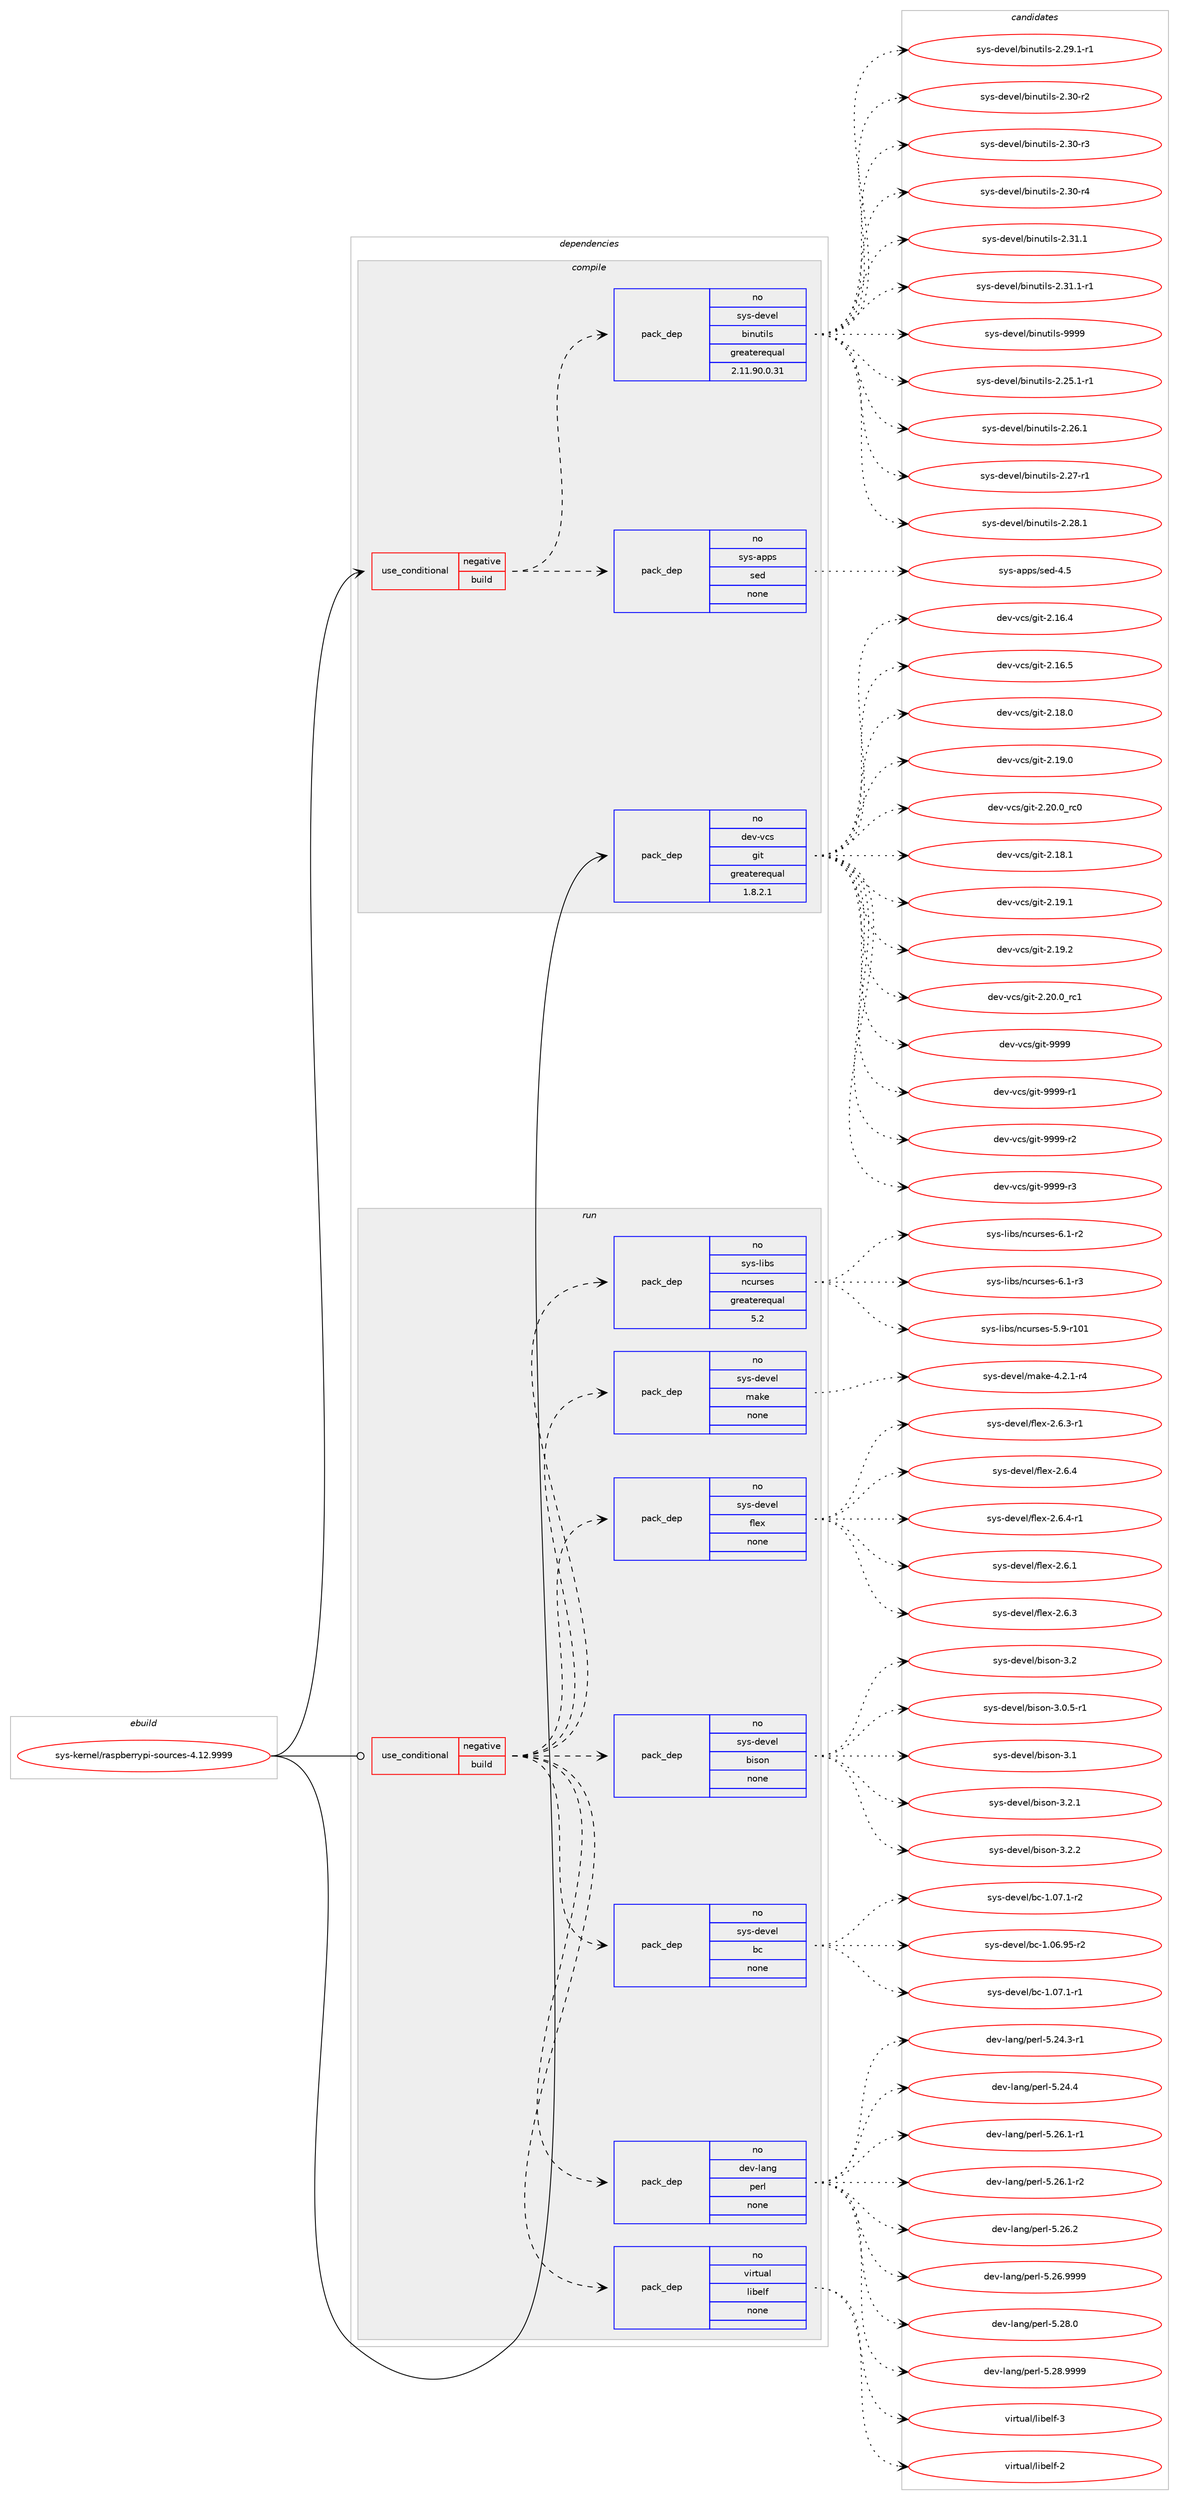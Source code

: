 digraph prolog {

# *************
# Graph options
# *************

newrank=true;
concentrate=true;
compound=true;
graph [rankdir=LR,fontname=Helvetica,fontsize=10,ranksep=1.5];#, ranksep=2.5, nodesep=0.2];
edge  [arrowhead=vee];
node  [fontname=Helvetica,fontsize=10];

# **********
# The ebuild
# **********

subgraph cluster_leftcol {
color=gray;
rank=same;
label=<<i>ebuild</i>>;
id [label="sys-kernel/raspberrypi-sources-4.12.9999", color=red, width=4, href="../sys-kernel/raspberrypi-sources-4.12.9999.svg"];
}

# ****************
# The dependencies
# ****************

subgraph cluster_midcol {
color=gray;
label=<<i>dependencies</i>>;
subgraph cluster_compile {
fillcolor="#eeeeee";
style=filled;
label=<<i>compile</i>>;
subgraph cond1300 {
dependency7450 [label=<<TABLE BORDER="0" CELLBORDER="1" CELLSPACING="0" CELLPADDING="4"><TR><TD ROWSPAN="3" CELLPADDING="10">use_conditional</TD></TR><TR><TD>negative</TD></TR><TR><TD>build</TD></TR></TABLE>>, shape=none, color=red];
subgraph pack5972 {
dependency7451 [label=<<TABLE BORDER="0" CELLBORDER="1" CELLSPACING="0" CELLPADDING="4" WIDTH="220"><TR><TD ROWSPAN="6" CELLPADDING="30">pack_dep</TD></TR><TR><TD WIDTH="110">no</TD></TR><TR><TD>sys-apps</TD></TR><TR><TD>sed</TD></TR><TR><TD>none</TD></TR><TR><TD></TD></TR></TABLE>>, shape=none, color=blue];
}
dependency7450:e -> dependency7451:w [weight=20,style="dashed",arrowhead="vee"];
subgraph pack5973 {
dependency7452 [label=<<TABLE BORDER="0" CELLBORDER="1" CELLSPACING="0" CELLPADDING="4" WIDTH="220"><TR><TD ROWSPAN="6" CELLPADDING="30">pack_dep</TD></TR><TR><TD WIDTH="110">no</TD></TR><TR><TD>sys-devel</TD></TR><TR><TD>binutils</TD></TR><TR><TD>greaterequal</TD></TR><TR><TD>2.11.90.0.31</TD></TR></TABLE>>, shape=none, color=blue];
}
dependency7450:e -> dependency7452:w [weight=20,style="dashed",arrowhead="vee"];
}
id:e -> dependency7450:w [weight=20,style="solid",arrowhead="vee"];
subgraph pack5974 {
dependency7453 [label=<<TABLE BORDER="0" CELLBORDER="1" CELLSPACING="0" CELLPADDING="4" WIDTH="220"><TR><TD ROWSPAN="6" CELLPADDING="30">pack_dep</TD></TR><TR><TD WIDTH="110">no</TD></TR><TR><TD>dev-vcs</TD></TR><TR><TD>git</TD></TR><TR><TD>greaterequal</TD></TR><TR><TD>1.8.2.1</TD></TR></TABLE>>, shape=none, color=blue];
}
id:e -> dependency7453:w [weight=20,style="solid",arrowhead="vee"];
}
subgraph cluster_compileandrun {
fillcolor="#eeeeee";
style=filled;
label=<<i>compile and run</i>>;
}
subgraph cluster_run {
fillcolor="#eeeeee";
style=filled;
label=<<i>run</i>>;
subgraph cond1301 {
dependency7454 [label=<<TABLE BORDER="0" CELLBORDER="1" CELLSPACING="0" CELLPADDING="4"><TR><TD ROWSPAN="3" CELLPADDING="10">use_conditional</TD></TR><TR><TD>negative</TD></TR><TR><TD>build</TD></TR></TABLE>>, shape=none, color=red];
subgraph pack5975 {
dependency7455 [label=<<TABLE BORDER="0" CELLBORDER="1" CELLSPACING="0" CELLPADDING="4" WIDTH="220"><TR><TD ROWSPAN="6" CELLPADDING="30">pack_dep</TD></TR><TR><TD WIDTH="110">no</TD></TR><TR><TD>dev-lang</TD></TR><TR><TD>perl</TD></TR><TR><TD>none</TD></TR><TR><TD></TD></TR></TABLE>>, shape=none, color=blue];
}
dependency7454:e -> dependency7455:w [weight=20,style="dashed",arrowhead="vee"];
subgraph pack5976 {
dependency7456 [label=<<TABLE BORDER="0" CELLBORDER="1" CELLSPACING="0" CELLPADDING="4" WIDTH="220"><TR><TD ROWSPAN="6" CELLPADDING="30">pack_dep</TD></TR><TR><TD WIDTH="110">no</TD></TR><TR><TD>sys-devel</TD></TR><TR><TD>bc</TD></TR><TR><TD>none</TD></TR><TR><TD></TD></TR></TABLE>>, shape=none, color=blue];
}
dependency7454:e -> dependency7456:w [weight=20,style="dashed",arrowhead="vee"];
subgraph pack5977 {
dependency7457 [label=<<TABLE BORDER="0" CELLBORDER="1" CELLSPACING="0" CELLPADDING="4" WIDTH="220"><TR><TD ROWSPAN="6" CELLPADDING="30">pack_dep</TD></TR><TR><TD WIDTH="110">no</TD></TR><TR><TD>sys-devel</TD></TR><TR><TD>bison</TD></TR><TR><TD>none</TD></TR><TR><TD></TD></TR></TABLE>>, shape=none, color=blue];
}
dependency7454:e -> dependency7457:w [weight=20,style="dashed",arrowhead="vee"];
subgraph pack5978 {
dependency7458 [label=<<TABLE BORDER="0" CELLBORDER="1" CELLSPACING="0" CELLPADDING="4" WIDTH="220"><TR><TD ROWSPAN="6" CELLPADDING="30">pack_dep</TD></TR><TR><TD WIDTH="110">no</TD></TR><TR><TD>sys-devel</TD></TR><TR><TD>flex</TD></TR><TR><TD>none</TD></TR><TR><TD></TD></TR></TABLE>>, shape=none, color=blue];
}
dependency7454:e -> dependency7458:w [weight=20,style="dashed",arrowhead="vee"];
subgraph pack5979 {
dependency7459 [label=<<TABLE BORDER="0" CELLBORDER="1" CELLSPACING="0" CELLPADDING="4" WIDTH="220"><TR><TD ROWSPAN="6" CELLPADDING="30">pack_dep</TD></TR><TR><TD WIDTH="110">no</TD></TR><TR><TD>sys-devel</TD></TR><TR><TD>make</TD></TR><TR><TD>none</TD></TR><TR><TD></TD></TR></TABLE>>, shape=none, color=blue];
}
dependency7454:e -> dependency7459:w [weight=20,style="dashed",arrowhead="vee"];
subgraph pack5980 {
dependency7460 [label=<<TABLE BORDER="0" CELLBORDER="1" CELLSPACING="0" CELLPADDING="4" WIDTH="220"><TR><TD ROWSPAN="6" CELLPADDING="30">pack_dep</TD></TR><TR><TD WIDTH="110">no</TD></TR><TR><TD>sys-libs</TD></TR><TR><TD>ncurses</TD></TR><TR><TD>greaterequal</TD></TR><TR><TD>5.2</TD></TR></TABLE>>, shape=none, color=blue];
}
dependency7454:e -> dependency7460:w [weight=20,style="dashed",arrowhead="vee"];
subgraph pack5981 {
dependency7461 [label=<<TABLE BORDER="0" CELLBORDER="1" CELLSPACING="0" CELLPADDING="4" WIDTH="220"><TR><TD ROWSPAN="6" CELLPADDING="30">pack_dep</TD></TR><TR><TD WIDTH="110">no</TD></TR><TR><TD>virtual</TD></TR><TR><TD>libelf</TD></TR><TR><TD>none</TD></TR><TR><TD></TD></TR></TABLE>>, shape=none, color=blue];
}
dependency7454:e -> dependency7461:w [weight=20,style="dashed",arrowhead="vee"];
}
id:e -> dependency7454:w [weight=20,style="solid",arrowhead="odot"];
}
}

# **************
# The candidates
# **************

subgraph cluster_choices {
rank=same;
color=gray;
label=<<i>candidates</i>>;

subgraph choice5972 {
color=black;
nodesep=1;
choice11512111545971121121154711510110045524653 [label="sys-apps/sed-4.5", color=red, width=4,href="../sys-apps/sed-4.5.svg"];
dependency7451:e -> choice11512111545971121121154711510110045524653:w [style=dotted,weight="100"];
}
subgraph choice5973 {
color=black;
nodesep=1;
choice115121115451001011181011084798105110117116105108115455046505346494511449 [label="sys-devel/binutils-2.25.1-r1", color=red, width=4,href="../sys-devel/binutils-2.25.1-r1.svg"];
choice11512111545100101118101108479810511011711610510811545504650544649 [label="sys-devel/binutils-2.26.1", color=red, width=4,href="../sys-devel/binutils-2.26.1.svg"];
choice11512111545100101118101108479810511011711610510811545504650554511449 [label="sys-devel/binutils-2.27-r1", color=red, width=4,href="../sys-devel/binutils-2.27-r1.svg"];
choice11512111545100101118101108479810511011711610510811545504650564649 [label="sys-devel/binutils-2.28.1", color=red, width=4,href="../sys-devel/binutils-2.28.1.svg"];
choice115121115451001011181011084798105110117116105108115455046505746494511449 [label="sys-devel/binutils-2.29.1-r1", color=red, width=4,href="../sys-devel/binutils-2.29.1-r1.svg"];
choice11512111545100101118101108479810511011711610510811545504651484511450 [label="sys-devel/binutils-2.30-r2", color=red, width=4,href="../sys-devel/binutils-2.30-r2.svg"];
choice11512111545100101118101108479810511011711610510811545504651484511451 [label="sys-devel/binutils-2.30-r3", color=red, width=4,href="../sys-devel/binutils-2.30-r3.svg"];
choice11512111545100101118101108479810511011711610510811545504651484511452 [label="sys-devel/binutils-2.30-r4", color=red, width=4,href="../sys-devel/binutils-2.30-r4.svg"];
choice11512111545100101118101108479810511011711610510811545504651494649 [label="sys-devel/binutils-2.31.1", color=red, width=4,href="../sys-devel/binutils-2.31.1.svg"];
choice115121115451001011181011084798105110117116105108115455046514946494511449 [label="sys-devel/binutils-2.31.1-r1", color=red, width=4,href="../sys-devel/binutils-2.31.1-r1.svg"];
choice1151211154510010111810110847981051101171161051081154557575757 [label="sys-devel/binutils-9999", color=red, width=4,href="../sys-devel/binutils-9999.svg"];
dependency7452:e -> choice115121115451001011181011084798105110117116105108115455046505346494511449:w [style=dotted,weight="100"];
dependency7452:e -> choice11512111545100101118101108479810511011711610510811545504650544649:w [style=dotted,weight="100"];
dependency7452:e -> choice11512111545100101118101108479810511011711610510811545504650554511449:w [style=dotted,weight="100"];
dependency7452:e -> choice11512111545100101118101108479810511011711610510811545504650564649:w [style=dotted,weight="100"];
dependency7452:e -> choice115121115451001011181011084798105110117116105108115455046505746494511449:w [style=dotted,weight="100"];
dependency7452:e -> choice11512111545100101118101108479810511011711610510811545504651484511450:w [style=dotted,weight="100"];
dependency7452:e -> choice11512111545100101118101108479810511011711610510811545504651484511451:w [style=dotted,weight="100"];
dependency7452:e -> choice11512111545100101118101108479810511011711610510811545504651484511452:w [style=dotted,weight="100"];
dependency7452:e -> choice11512111545100101118101108479810511011711610510811545504651494649:w [style=dotted,weight="100"];
dependency7452:e -> choice115121115451001011181011084798105110117116105108115455046514946494511449:w [style=dotted,weight="100"];
dependency7452:e -> choice1151211154510010111810110847981051101171161051081154557575757:w [style=dotted,weight="100"];
}
subgraph choice5974 {
color=black;
nodesep=1;
choice10010111845118991154710310511645504649544652 [label="dev-vcs/git-2.16.4", color=red, width=4,href="../dev-vcs/git-2.16.4.svg"];
choice10010111845118991154710310511645504649544653 [label="dev-vcs/git-2.16.5", color=red, width=4,href="../dev-vcs/git-2.16.5.svg"];
choice10010111845118991154710310511645504649564648 [label="dev-vcs/git-2.18.0", color=red, width=4,href="../dev-vcs/git-2.18.0.svg"];
choice10010111845118991154710310511645504649574648 [label="dev-vcs/git-2.19.0", color=red, width=4,href="../dev-vcs/git-2.19.0.svg"];
choice10010111845118991154710310511645504650484648951149948 [label="dev-vcs/git-2.20.0_rc0", color=red, width=4,href="../dev-vcs/git-2.20.0_rc0.svg"];
choice10010111845118991154710310511645504649564649 [label="dev-vcs/git-2.18.1", color=red, width=4,href="../dev-vcs/git-2.18.1.svg"];
choice10010111845118991154710310511645504649574649 [label="dev-vcs/git-2.19.1", color=red, width=4,href="../dev-vcs/git-2.19.1.svg"];
choice10010111845118991154710310511645504649574650 [label="dev-vcs/git-2.19.2", color=red, width=4,href="../dev-vcs/git-2.19.2.svg"];
choice10010111845118991154710310511645504650484648951149949 [label="dev-vcs/git-2.20.0_rc1", color=red, width=4,href="../dev-vcs/git-2.20.0_rc1.svg"];
choice1001011184511899115471031051164557575757 [label="dev-vcs/git-9999", color=red, width=4,href="../dev-vcs/git-9999.svg"];
choice10010111845118991154710310511645575757574511449 [label="dev-vcs/git-9999-r1", color=red, width=4,href="../dev-vcs/git-9999-r1.svg"];
choice10010111845118991154710310511645575757574511450 [label="dev-vcs/git-9999-r2", color=red, width=4,href="../dev-vcs/git-9999-r2.svg"];
choice10010111845118991154710310511645575757574511451 [label="dev-vcs/git-9999-r3", color=red, width=4,href="../dev-vcs/git-9999-r3.svg"];
dependency7453:e -> choice10010111845118991154710310511645504649544652:w [style=dotted,weight="100"];
dependency7453:e -> choice10010111845118991154710310511645504649544653:w [style=dotted,weight="100"];
dependency7453:e -> choice10010111845118991154710310511645504649564648:w [style=dotted,weight="100"];
dependency7453:e -> choice10010111845118991154710310511645504649574648:w [style=dotted,weight="100"];
dependency7453:e -> choice10010111845118991154710310511645504650484648951149948:w [style=dotted,weight="100"];
dependency7453:e -> choice10010111845118991154710310511645504649564649:w [style=dotted,weight="100"];
dependency7453:e -> choice10010111845118991154710310511645504649574649:w [style=dotted,weight="100"];
dependency7453:e -> choice10010111845118991154710310511645504649574650:w [style=dotted,weight="100"];
dependency7453:e -> choice10010111845118991154710310511645504650484648951149949:w [style=dotted,weight="100"];
dependency7453:e -> choice1001011184511899115471031051164557575757:w [style=dotted,weight="100"];
dependency7453:e -> choice10010111845118991154710310511645575757574511449:w [style=dotted,weight="100"];
dependency7453:e -> choice10010111845118991154710310511645575757574511450:w [style=dotted,weight="100"];
dependency7453:e -> choice10010111845118991154710310511645575757574511451:w [style=dotted,weight="100"];
}
subgraph choice5975 {
color=black;
nodesep=1;
choice100101118451089711010347112101114108455346505246514511449 [label="dev-lang/perl-5.24.3-r1", color=red, width=4,href="../dev-lang/perl-5.24.3-r1.svg"];
choice10010111845108971101034711210111410845534650524652 [label="dev-lang/perl-5.24.4", color=red, width=4,href="../dev-lang/perl-5.24.4.svg"];
choice100101118451089711010347112101114108455346505446494511449 [label="dev-lang/perl-5.26.1-r1", color=red, width=4,href="../dev-lang/perl-5.26.1-r1.svg"];
choice100101118451089711010347112101114108455346505446494511450 [label="dev-lang/perl-5.26.1-r2", color=red, width=4,href="../dev-lang/perl-5.26.1-r2.svg"];
choice10010111845108971101034711210111410845534650544650 [label="dev-lang/perl-5.26.2", color=red, width=4,href="../dev-lang/perl-5.26.2.svg"];
choice10010111845108971101034711210111410845534650544657575757 [label="dev-lang/perl-5.26.9999", color=red, width=4,href="../dev-lang/perl-5.26.9999.svg"];
choice10010111845108971101034711210111410845534650564648 [label="dev-lang/perl-5.28.0", color=red, width=4,href="../dev-lang/perl-5.28.0.svg"];
choice10010111845108971101034711210111410845534650564657575757 [label="dev-lang/perl-5.28.9999", color=red, width=4,href="../dev-lang/perl-5.28.9999.svg"];
dependency7455:e -> choice100101118451089711010347112101114108455346505246514511449:w [style=dotted,weight="100"];
dependency7455:e -> choice10010111845108971101034711210111410845534650524652:w [style=dotted,weight="100"];
dependency7455:e -> choice100101118451089711010347112101114108455346505446494511449:w [style=dotted,weight="100"];
dependency7455:e -> choice100101118451089711010347112101114108455346505446494511450:w [style=dotted,weight="100"];
dependency7455:e -> choice10010111845108971101034711210111410845534650544650:w [style=dotted,weight="100"];
dependency7455:e -> choice10010111845108971101034711210111410845534650544657575757:w [style=dotted,weight="100"];
dependency7455:e -> choice10010111845108971101034711210111410845534650564648:w [style=dotted,weight="100"];
dependency7455:e -> choice10010111845108971101034711210111410845534650564657575757:w [style=dotted,weight="100"];
}
subgraph choice5976 {
color=black;
nodesep=1;
choice1151211154510010111810110847989945494648544657534511450 [label="sys-devel/bc-1.06.95-r2", color=red, width=4,href="../sys-devel/bc-1.06.95-r2.svg"];
choice11512111545100101118101108479899454946485546494511449 [label="sys-devel/bc-1.07.1-r1", color=red, width=4,href="../sys-devel/bc-1.07.1-r1.svg"];
choice11512111545100101118101108479899454946485546494511450 [label="sys-devel/bc-1.07.1-r2", color=red, width=4,href="../sys-devel/bc-1.07.1-r2.svg"];
dependency7456:e -> choice1151211154510010111810110847989945494648544657534511450:w [style=dotted,weight="100"];
dependency7456:e -> choice11512111545100101118101108479899454946485546494511449:w [style=dotted,weight="100"];
dependency7456:e -> choice11512111545100101118101108479899454946485546494511450:w [style=dotted,weight="100"];
}
subgraph choice5977 {
color=black;
nodesep=1;
choice11512111545100101118101108479810511511111045514650 [label="sys-devel/bison-3.2", color=red, width=4,href="../sys-devel/bison-3.2.svg"];
choice1151211154510010111810110847981051151111104551464846534511449 [label="sys-devel/bison-3.0.5-r1", color=red, width=4,href="../sys-devel/bison-3.0.5-r1.svg"];
choice11512111545100101118101108479810511511111045514649 [label="sys-devel/bison-3.1", color=red, width=4,href="../sys-devel/bison-3.1.svg"];
choice115121115451001011181011084798105115111110455146504649 [label="sys-devel/bison-3.2.1", color=red, width=4,href="../sys-devel/bison-3.2.1.svg"];
choice115121115451001011181011084798105115111110455146504650 [label="sys-devel/bison-3.2.2", color=red, width=4,href="../sys-devel/bison-3.2.2.svg"];
dependency7457:e -> choice11512111545100101118101108479810511511111045514650:w [style=dotted,weight="100"];
dependency7457:e -> choice1151211154510010111810110847981051151111104551464846534511449:w [style=dotted,weight="100"];
dependency7457:e -> choice11512111545100101118101108479810511511111045514649:w [style=dotted,weight="100"];
dependency7457:e -> choice115121115451001011181011084798105115111110455146504649:w [style=dotted,weight="100"];
dependency7457:e -> choice115121115451001011181011084798105115111110455146504650:w [style=dotted,weight="100"];
}
subgraph choice5978 {
color=black;
nodesep=1;
choice1151211154510010111810110847102108101120455046544649 [label="sys-devel/flex-2.6.1", color=red, width=4,href="../sys-devel/flex-2.6.1.svg"];
choice1151211154510010111810110847102108101120455046544651 [label="sys-devel/flex-2.6.3", color=red, width=4,href="../sys-devel/flex-2.6.3.svg"];
choice11512111545100101118101108471021081011204550465446514511449 [label="sys-devel/flex-2.6.3-r1", color=red, width=4,href="../sys-devel/flex-2.6.3-r1.svg"];
choice1151211154510010111810110847102108101120455046544652 [label="sys-devel/flex-2.6.4", color=red, width=4,href="../sys-devel/flex-2.6.4.svg"];
choice11512111545100101118101108471021081011204550465446524511449 [label="sys-devel/flex-2.6.4-r1", color=red, width=4,href="../sys-devel/flex-2.6.4-r1.svg"];
dependency7458:e -> choice1151211154510010111810110847102108101120455046544649:w [style=dotted,weight="100"];
dependency7458:e -> choice1151211154510010111810110847102108101120455046544651:w [style=dotted,weight="100"];
dependency7458:e -> choice11512111545100101118101108471021081011204550465446514511449:w [style=dotted,weight="100"];
dependency7458:e -> choice1151211154510010111810110847102108101120455046544652:w [style=dotted,weight="100"];
dependency7458:e -> choice11512111545100101118101108471021081011204550465446524511449:w [style=dotted,weight="100"];
}
subgraph choice5979 {
color=black;
nodesep=1;
choice1151211154510010111810110847109971071014552465046494511452 [label="sys-devel/make-4.2.1-r4", color=red, width=4,href="../sys-devel/make-4.2.1-r4.svg"];
dependency7459:e -> choice1151211154510010111810110847109971071014552465046494511452:w [style=dotted,weight="100"];
}
subgraph choice5980 {
color=black;
nodesep=1;
choice115121115451081059811547110991171141151011154553465745114494849 [label="sys-libs/ncurses-5.9-r101", color=red, width=4,href="../sys-libs/ncurses-5.9-r101.svg"];
choice11512111545108105981154711099117114115101115455446494511450 [label="sys-libs/ncurses-6.1-r2", color=red, width=4,href="../sys-libs/ncurses-6.1-r2.svg"];
choice11512111545108105981154711099117114115101115455446494511451 [label="sys-libs/ncurses-6.1-r3", color=red, width=4,href="../sys-libs/ncurses-6.1-r3.svg"];
dependency7460:e -> choice115121115451081059811547110991171141151011154553465745114494849:w [style=dotted,weight="100"];
dependency7460:e -> choice11512111545108105981154711099117114115101115455446494511450:w [style=dotted,weight="100"];
dependency7460:e -> choice11512111545108105981154711099117114115101115455446494511451:w [style=dotted,weight="100"];
}
subgraph choice5981 {
color=black;
nodesep=1;
choice1181051141161179710847108105981011081024550 [label="virtual/libelf-2", color=red, width=4,href="../virtual/libelf-2.svg"];
choice1181051141161179710847108105981011081024551 [label="virtual/libelf-3", color=red, width=4,href="../virtual/libelf-3.svg"];
dependency7461:e -> choice1181051141161179710847108105981011081024550:w [style=dotted,weight="100"];
dependency7461:e -> choice1181051141161179710847108105981011081024551:w [style=dotted,weight="100"];
}
}

}
